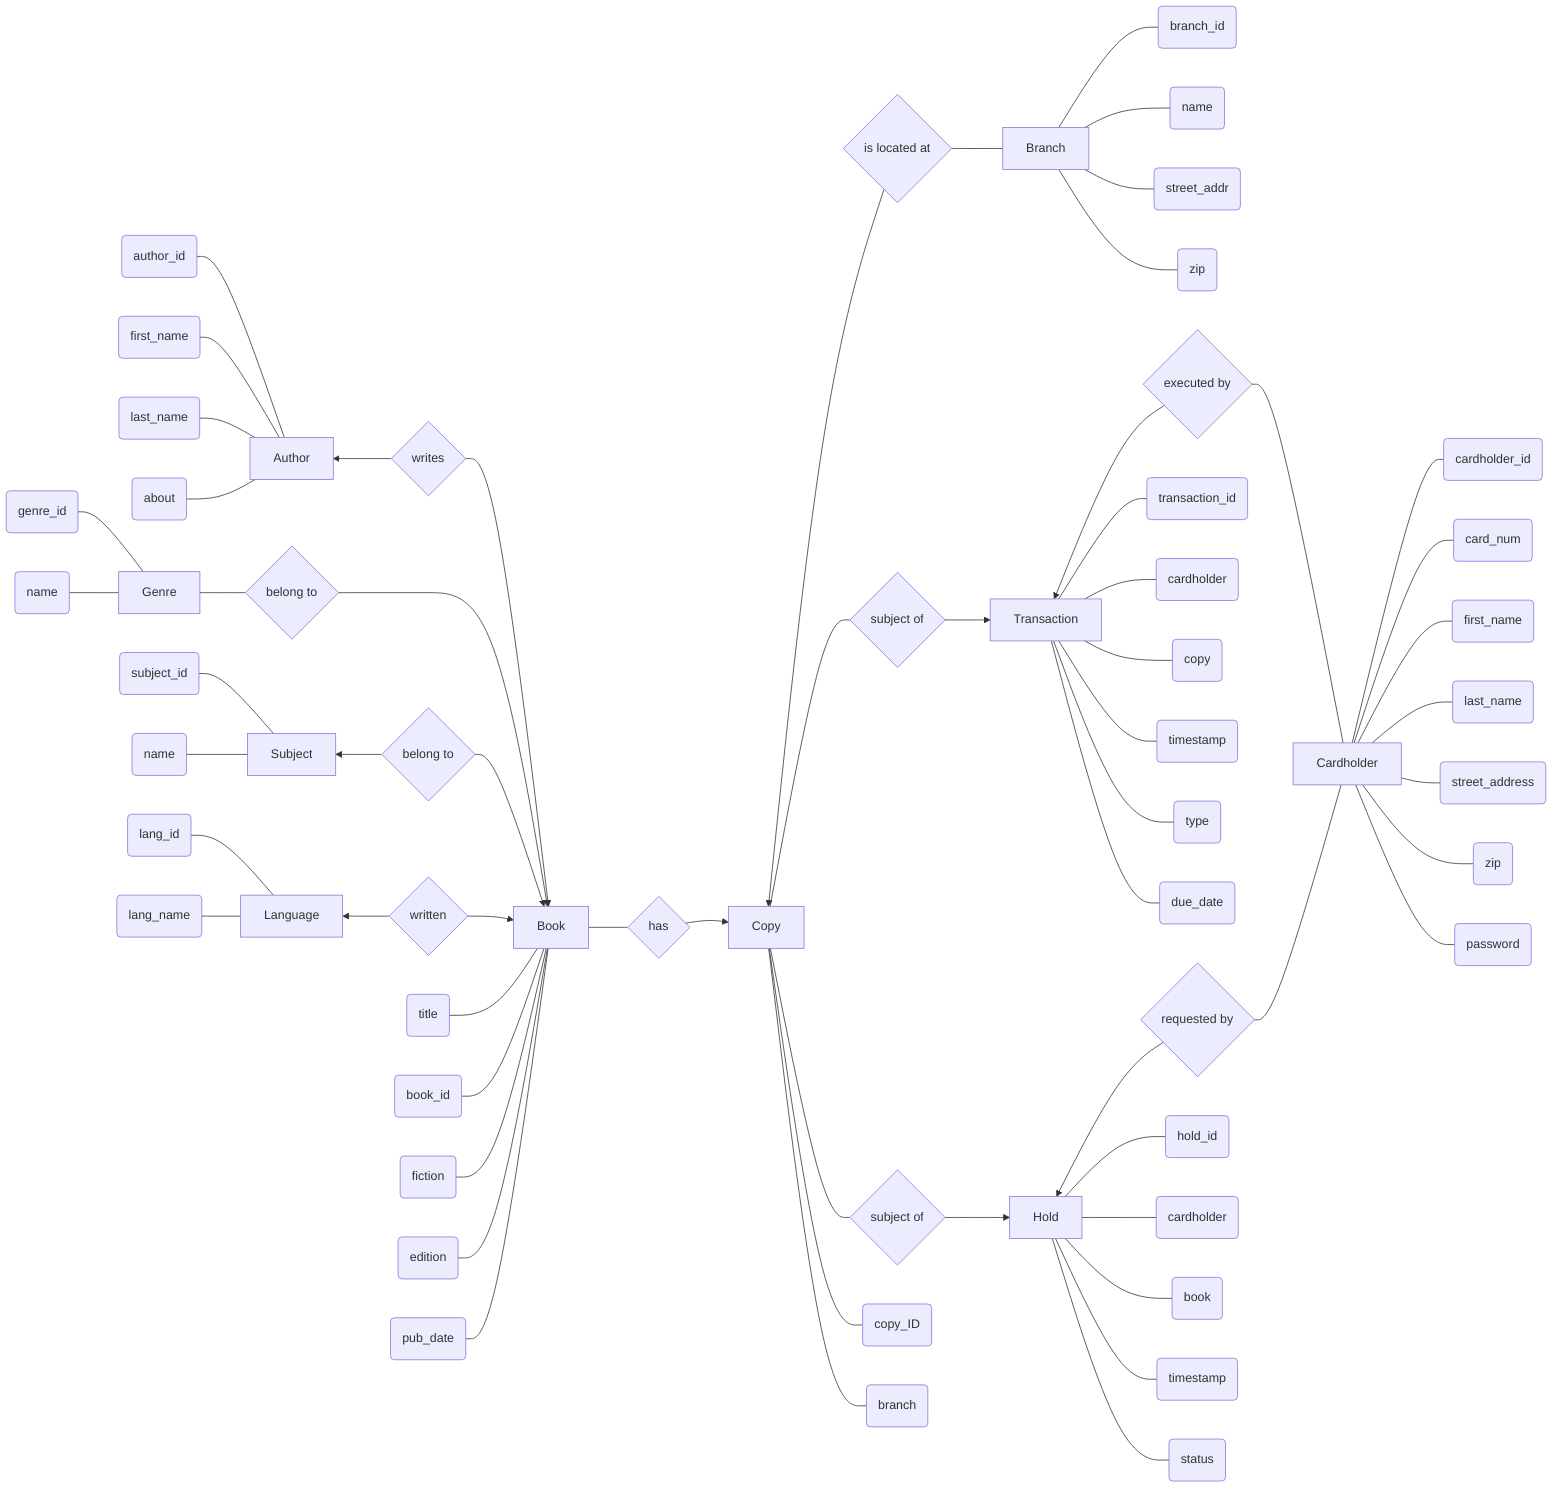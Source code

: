 graph LR
    aid(author_id) --- A
    af(first_name) --- A
    al(last_name) --- A
    aa(about) --- A
    A[Author] ~~~ AB{writes} --> A
    gid(genre_id) --- G
    gnm(name) --- G
    G[Genre] --- GB{belong to}
    sid(subject_id) --- S
    sn(name) --- S
    S[Subject] ~~~ SB{belong to} --> S
    lid(lang_id) --- L
    lnm(lang_name) --- L
    L[Language] ~~~ LB{written} --> L
    AB --> B[Book]
    GB ---> B
    SB --> B
    LB --> B
    bt(title) --- B
    bid(book_id) --- B
    bf(fiction) --- B
    be(edition) --- B
    bp(pub_date) --- B
    B --- CB{has}
    C[Copy] ~~~ CB --> C
    C ~~~ CBr{is located at} --> C
    C --- CT{subject of}
    C --- CH{subject of}
    C --- cid(copy_ID)
    C --- cbr(branch)
    CBr --- Br[Branch]
    Br --- brd(branch_id)
    Br --- bn(name)
    Br --- ba(street_addr)
    Br --- bz(zip)
    CT --> T[Transaction]
    CH --> H[Hold]
    T ~~~ TCh{executed by} --> T
    T --- tid(transaction_id)
    T --- tch(cardholder)
    T --- tcp(copy)
    T --- tts(timestamp)
    T --- ttp(type)
    T --- tdt(due_date)
    TCh --- Ch[Cardholder]
    H ~~~ HCh{requested by} --> H
    H --- hid(hold_id)
    H --- hch(cardholder)
    H --- hbk(book)
    H --- hts(timestamp)
    H --- hst(status)
    HCh --- Ch
    Ch --- chid(cardholder_id)
    Ch --- chnm(card_num)
    Ch --- chfn(first_name)
    Ch --- chln(last_name)
    Ch --- chsa(street_address)
    Ch --- chz(zip)
    Ch --- chpw(password)